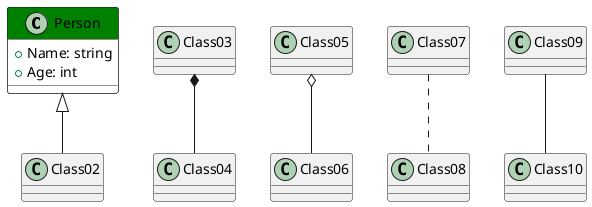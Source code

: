 @startuml
Class Person #back:white;header:Green
{
+ Name: string
+ Age: int
}
Person <|-- Class02
Class03 *-- Class04
Class05 o-- Class06
Class07 .. Class08
Class09 -- Class10
@enduml
